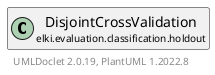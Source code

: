 @startuml
    remove .*\.(Instance|Par|Parameterizer|Factory)$
    set namespaceSeparator none
    hide empty fields
    hide empty methods

    class "<size:14>DisjointCrossValidation.Par\n<size:10>elki.evaluation.classification.holdout" as elki.evaluation.classification.holdout.DisjointCrossValidation.Par [[DisjointCrossValidation.Par.html]] {
        {static} +N_DEFAULT: int
        {static} +NFOLD_ID: OptionID
        #nfold: int
        +configure(Parameterization): void
        +make(): DisjointCrossValidation
    }

    abstract class "<size:14>RandomizedHoldout.Par\n<size:10>elki.evaluation.classification.holdout" as elki.evaluation.classification.holdout.RandomizedHoldout.Par [[RandomizedHoldout.Par.html]]
    class "<size:14>DisjointCrossValidation\n<size:10>elki.evaluation.classification.holdout" as elki.evaluation.classification.holdout.DisjointCrossValidation [[DisjointCrossValidation.html]]

    elki.evaluation.classification.holdout.RandomizedHoldout.Par <|-- elki.evaluation.classification.holdout.DisjointCrossValidation.Par
    elki.evaluation.classification.holdout.DisjointCrossValidation +-- elki.evaluation.classification.holdout.DisjointCrossValidation.Par

    center footer UMLDoclet 2.0.19, PlantUML 1.2022.8
@enduml
